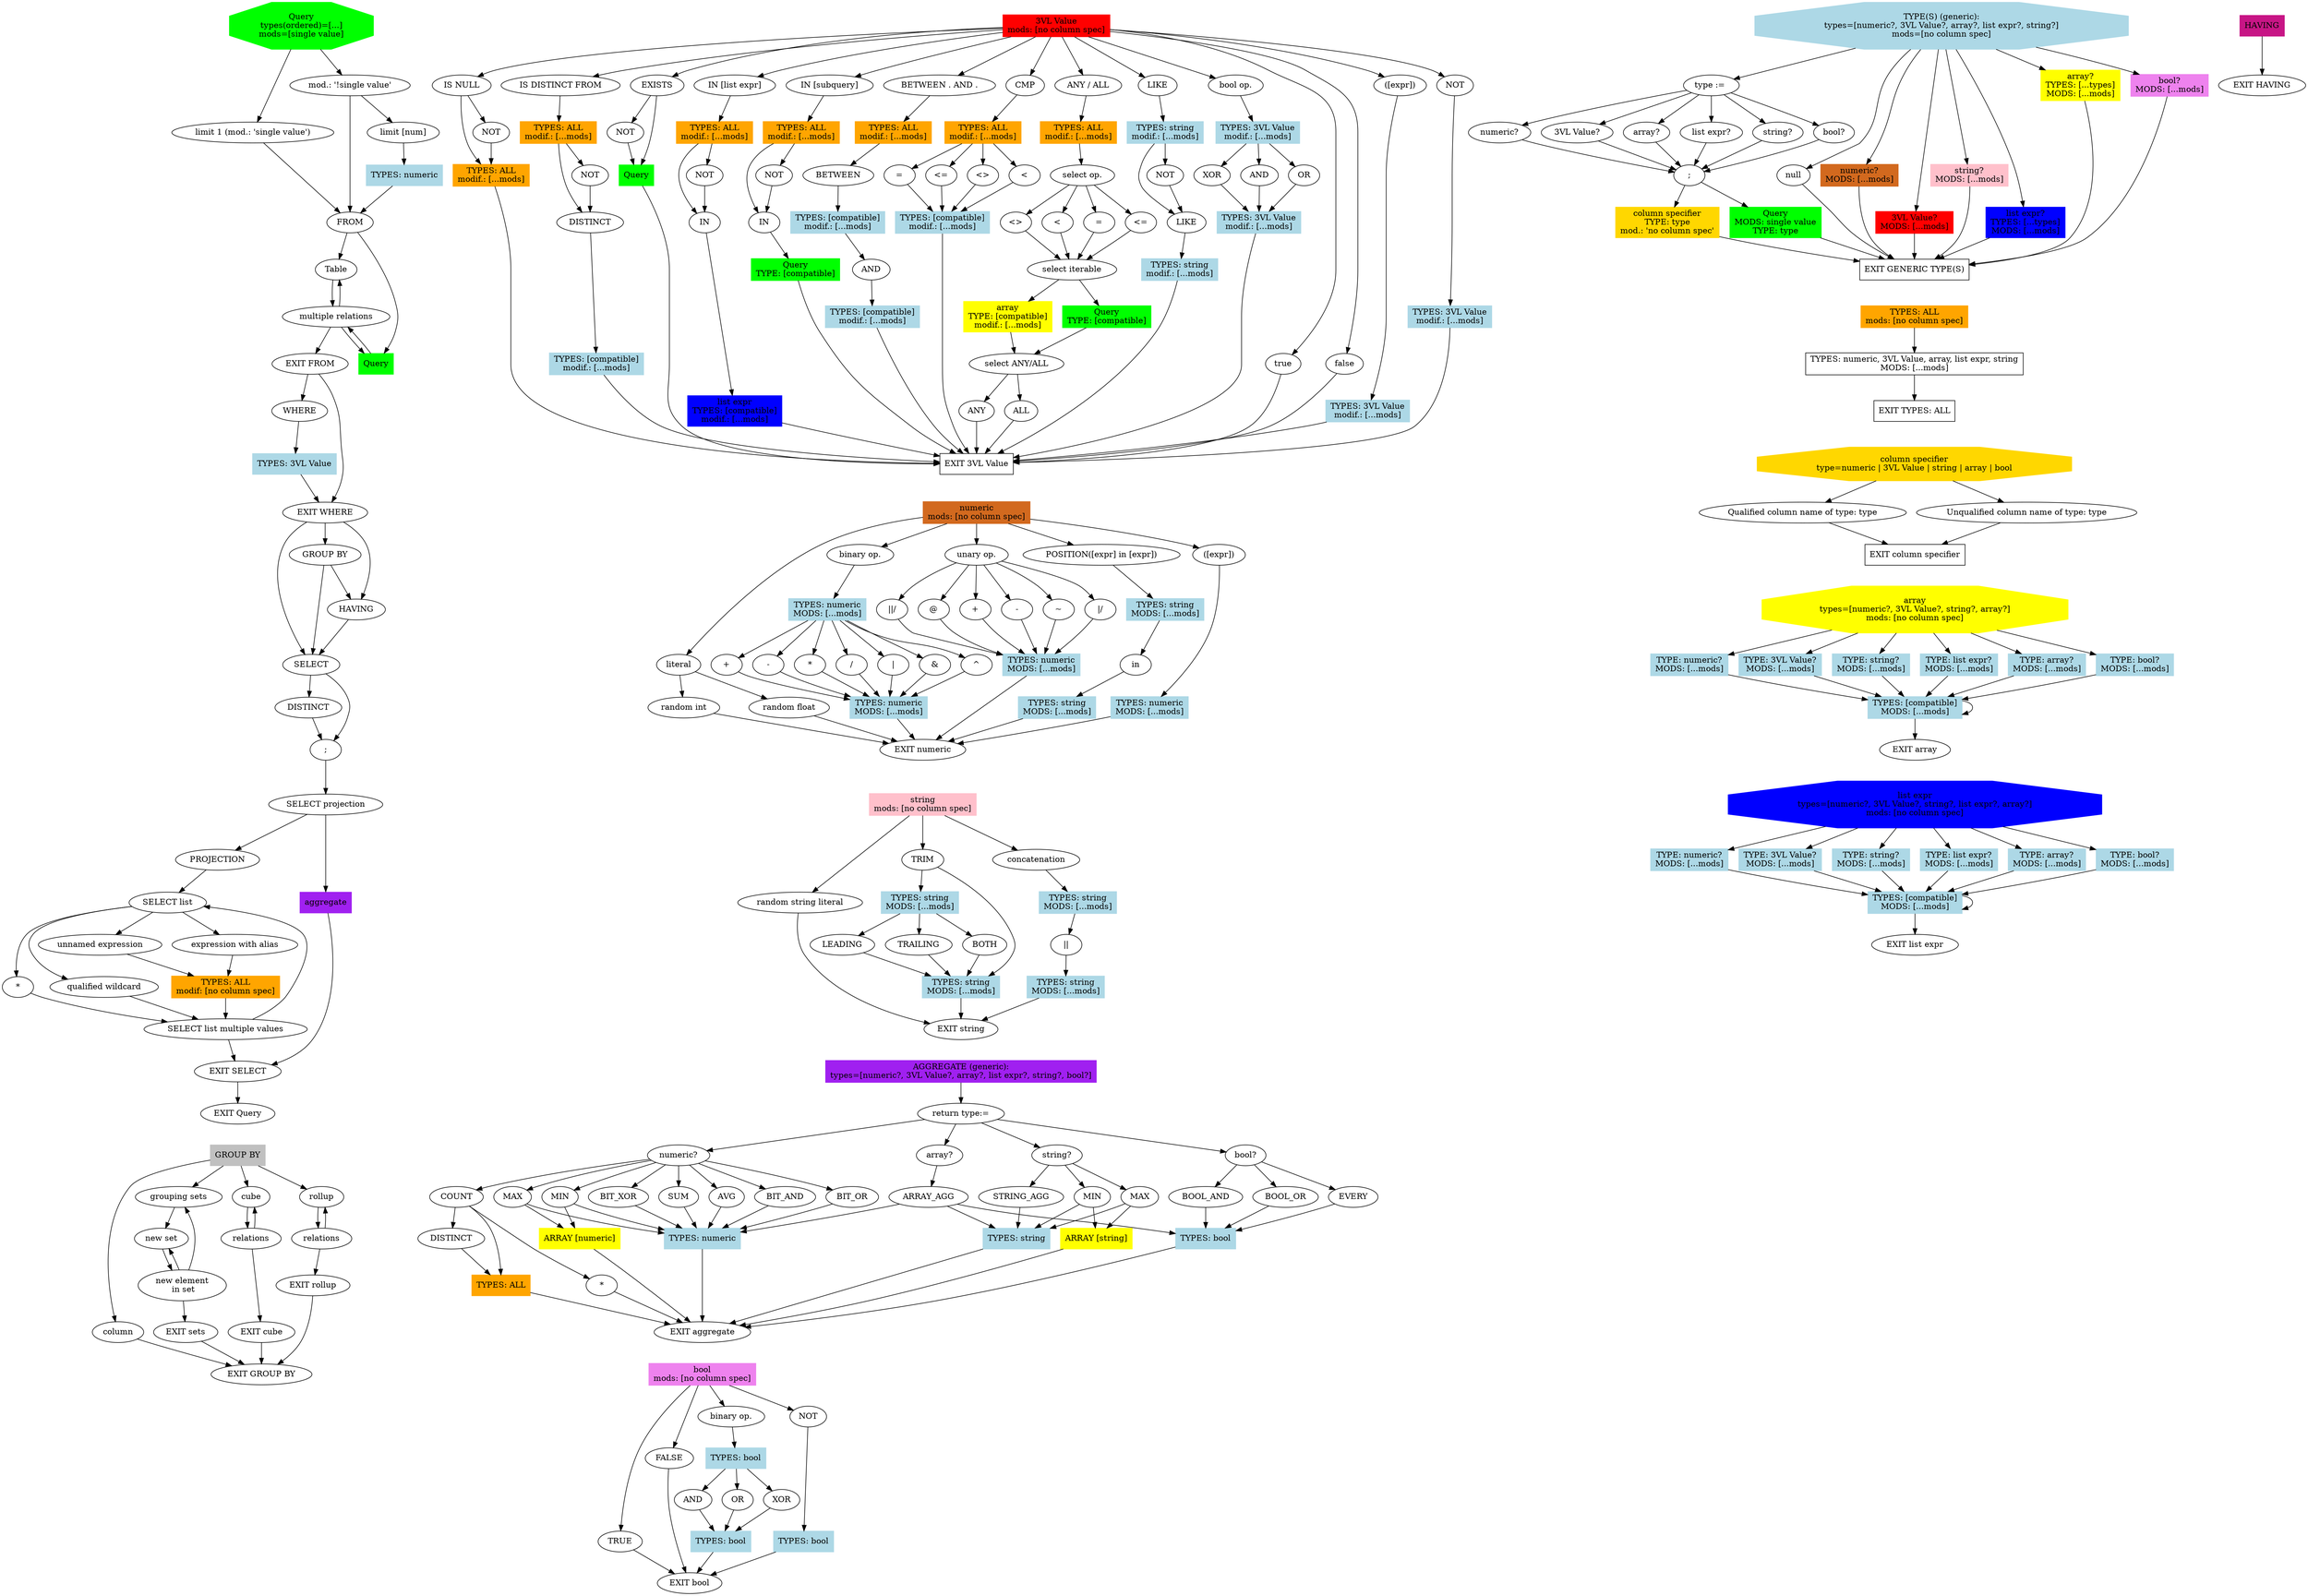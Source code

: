 # Structure is ALWAYS as follows:
# 1. General rule is place function definitions inside their own subgraphs.
# 2. Functional node begins from the node_name node.

# 3. Function definitions look as follows:
# 1) Node with parameters:
# subgraph def_{node_name} {
#     {node_name} [
#         TYPES="[{type_name}, ...]" OR "[any]" OR "[known]" OR "[compatible]",
#         TYPE="{type_name}, ..." OR "known",
#         MODS="[{mod_name}, ...]" OR "[...]" (passes all argument triggers further),
#         ...
#     ]
#     ...
# }
# TYPE, TYPES and MOD in definitions are only for type-checking.
# All specified types of modifiers (TYPE, TYPES, MOD) are required to be passed by caller.
# If TYPES="[any]", all types are selected.
# If TYPES="[compatible]" or TYPES="[known]", the types are popped from the reprective stacks.
# from the respective stacks

# 4. Optional node (with a question mark at the end in definition label):
# {node_name} [OPTIONAL="option_name"]
# option_name is the name of an option listed in function declaration.
# The node will be turned off or on respective to the function call parameters.

# 5. Exit a callable node:
# EXIT_{node_name} [label="EXIT {node_label}"]

# 6. Call a callable node with params:
# call{caller_num}_{node_name} [TYPES={...}, MODS={...}, ...]
# ... -> call...
# there can be multiple callers, so each caller should have a unique id
# values of TYPES and MOD are exact mathes to those in definition

# 7. Call a callable node without params:
# call{caller_num}_{node_name} [...]
# ... -> call...

# 8. These are ignored:
# 1) ... -> ... [color=none]
# 2) Graphviz params in [] (label, shape...)

# 9. Define a node before referencing it:
# FROM []
# Query -> FROM

# 10. Don't do this:
# ... -> ... -> ...

# 11. subgraph ignore {} is completely ignored

# 12. Do NOT use block comments /* */

# 13 [temporary]. Mark nodes that will generate a literal value with 100%
# probability as node[literal="t"]

# 14. To use modifiers provided in arguments, mark a node with trigger="MOD. NAME", trigger_mode="off" / trigger_mode="on"

digraph G {
    subgraph def_Query {
        Query [TYPES="[any]", MODS="[single value]", label="Query\ntypes(ordered)=[...]\nmods=[single value]", shape=octagon, style=filled, color=green]
        EXIT_Query [label="EXIT Query"]

        FROM []

        single_value_true [label="limit 1 (mod.: 'single value')", trigger="single value", trigger_mode="on"]
        Query -> single_value_true
        single_value_true -> FROM

        single_value_false [label="mod.: '!single value'", trigger="single value", trigger_mode="off"]
        Query -> single_value_false
        single_value_false -> FROM

        limit [label="limit [num]"]
        single_value_false -> limit
        call61_types [TYPES="[numeric]", MODS="[no column spec]", label="TYPES: numeric", shape=rectangle, style=filled, color=lightblue]
        limit -> call61_types
        call61_types -> FROM

        FROM_multiple_relations [label="multiple relations"]

        Table []
        FROM -> Table
        Table -> FROM_multiple_relations
        FROM_multiple_relations -> Table

        call0_Query [label="Query", shape=rectangle, TYPES="[any]", MODS="[]", style=filled, color=green]
        FROM -> call0_Query
        call0_Query -> FROM_multiple_relations
        FROM_multiple_relations -> call0_Query

        EXIT_FROM [label="EXIT FROM"]
        FROM_multiple_relations -> EXIT_FROM

        WHERE [label="WHERE"]
        EXIT_FROM -> WHERE

        call53_types [TYPES="[3VL Value]", label="TYPES: 3VL Value", shape=rectangle, style=filled, color=lightblue]
        WHERE -> call53_types

        SELECT []
        EXIT_WHERE [label="EXIT WHERE"]
        call53_types -> EXIT_WHERE
        EXIT_WHERE -> SELECT
        EXIT_FROM -> EXIT_WHERE

        call0_group_by[label="GROUP BY"]
        EXIT_WHERE -> call0_group_by
        
        call0_having[label = "HAVING"]
        call0_group_by -> call0_having
        EXIT_WHERE -> call0_having
        SELECT []
        EXIT_SELECT [label="EXIT SELECT"]
        call0_group_by -> SELECT
        call0_having -> SELECT
        // call0_group_by [label="GROUP BY Statement", TYPES="[known]", shape=rectangle, style=filled, color=gray]
        // EXIT_WHERE -> call0_group_by
        // call0_group_by -> SELECT

        SELECT_DISTINCT [label="DISTINCT"]
        // SELECT_PERCENT [label="PERCENT"]
        // SELECT_TOP [label="TOP"]
        // call43_types [TYPES="[numeric]", label="TYPES: numeric", shape=rectangle, style=filled, color=lightblue]
        // SELECT_WITH_TIES [label="WITH TIES"]
        SELECT_distinct_end [label=";"]
        // SELECT_percent_end [label=";"]

        SELECT -> SELECT_DISTINCT
        SELECT_DISTINCT -> SELECT_distinct_end
        SELECT -> SELECT_distinct_end
        // SELECT_distinct_end -> SELECT_TOP
        // SELECT_TOP -> call43_types
        // call43_types -> SELECT_PERCENT
        // SELECT_PERCENT -> SELECT_percent_end
        // call43_types -> SELECT_percent_end
        // SELECT_percent_end -> SELECT_WITH_TIES

        SELECT_projection [label="SELECT projection"]
        PROJECTION[]
        SELECT_projection -> PROJECTION
        // SELECT_WITH_TIES -> SELECT_projection
        SELECT_distinct_end -> SELECT_projection
        // SELECT_percent_end -> SELECT_projection
        //COUNT_wildcard[label="COUNT(*)"]
        //COUNT_distinct[label="DISTINCT"]
        
        call0_aggregate [label="aggregate", TYPES = "[any]", shape="rectagle", style=filled, color=purple]
        SELECT_projection -> call0_aggregate
        call0_aggregate -> EXIT_SELECT

        SELECT_list [label="SELECT list"]
        SELECT_wildcard[label="*"]
        SELECT_qualified_wildcard[label="qualified wildcard"]
        SELECT_unnamed_expr[label="unnamed expression"]
        SELECT_expr_with_alias[label="expression with alias"]
        SELECT_list_multiple_values[label="SELECT list multiple values"]

        PROJECTION -> SELECT_list
        SELECT_list -> SELECT_wildcard
        SELECT_list -> SELECT_qualified_wildcard
        SELECT_list -> SELECT_unnamed_expr
        SELECT_list -> SELECT_expr_with_alias
        call7_types_all [label="TYPES: ALL\nmodif: [no column spec]", MODS="[no column spec]", shape=rectangle, style=filled, color=orange]
        SELECT_unnamed_expr -> call7_types_all
        SELECT_expr_with_alias -> call7_types_all

        // call0_aggregate_function [label="aggregate function*", TYPES="[known]", shape=rectangle, style=filled, color=peru]
        SELECT_wildcard -> SELECT_list_multiple_values // call0_aggregate_function
        SELECT_qualified_wildcard -> SELECT_list_multiple_values // call0_aggregate_function
        // call0_aggregate_function -> SELECT_list_multiple_values
        call7_types_all -> SELECT_list_multiple_values // call0_aggregate_function
        SELECT_list_multiple_values -> EXIT_SELECT
        SELECT_list_multiple_values -> SELECT_list

        // call0_having [label="HAVING", TYPES="[known]", MODS="[]", shape=rectangle, style=filled, color=mediumvioletred]
        // EXIT_SELECT -> call0_having
        // call0_having -> EXIT_Query
        
        EXIT_SELECT -> EXIT_Query
    }

    subgraph def_VAL_3 {
        VAL_3 [shape=rectangle, label="3VL Value\nmods: [no column spec]", MODS="[no column spec]", style=filled, color=red]
        EXIT_VAL_3 [shape=rectangle, label="EXIT 3VL Value"]

        IsNull [label="IS NULL"]
        call0_types_all [label="TYPES: ALL\nmodif.: [...mods]", MODS="[...]", shape=rectangle, style=filled, color=orange]
        VAL_3 -> IsNull
        IsNull -> call0_types_all
        IsNull_not [label="NOT"]
        IsNull -> IsNull_not
        IsNull_not -> call0_types_all
        call0_types_all -> EXIT_VAL_3

        IsDistinctFrom [label="IS DISTINCT FROM"]
        call1_types_all [label="TYPES: ALL\nmodif.: [...mods]", MODS="[...]", shape=rectangle, style=filled, color=orange]
        IsDistinctNOT [label="NOT"]
        DISTINCT []
        call21_types [MODS="[...]", TYPES="[compatible]", label="TYPES: [compatible]\nmodif.: [...mods]", shape=rectangle, style=filled, color=lightblue]
        VAL_3 -> IsDistinctFrom
        IsDistinctFrom -> call1_types_all
        call1_types_all -> IsDistinctNOT
        IsDistinctNOT -> DISTINCT
        call1_types_all -> DISTINCT
        DISTINCT -> call21_types
        call21_types -> EXIT_VAL_3

        Exists_not [label="NOT"]
        Exists [label="EXISTS"]
        call2_Query [TYPES="[any]", MODS="[]", label="Query", shape=rectangle, style=filled, color=green]
        VAL_3 -> Exists
        Exists -> call2_Query
        call2_Query -> EXIT_VAL_3
        Exists -> Exists_not
        Exists_not -> call2_Query

        InList[label="IN [list expr]"]
        InListNot [label="NOT"]
        InListIn [label="IN"]
        VAL_3 -> InList
        call2_types_all [label="TYPES: ALL\nmodif.: [...mods]", MODS="[...]", shape=rectangle, style=filled, color=orange]
        InList -> call2_types_all
        call2_types_all -> InListNot
        InListNot -> InListIn
        call2_types_all -> InListIn
        call1_list_expr [TYPES="[compatible]", MODS="[...]", label="list expr\nTYPES: [compatible]\nmodif.: [...mods]", shape=rectangle, style=filled, color=blue]
        InListIn -> call1_list_expr
        call1_list_expr -> EXIT_VAL_3

        InSubquery[label="IN [subquery]"]
        InSubqueryNot [label="NOT"]
        InSubqueryIn [label="IN"]
        call3_types_all [label="TYPES: ALL\nmodif.: [...mods]", MODS="[...]", shape=rectangle, style=filled, color=orange]
        VAL_3 -> InSubquery
        InSubquery -> call3_types_all
        call3_types_all -> InSubqueryNot
        InSubqueryNot -> InSubqueryIn
        call3_types_all -> InSubqueryIn
        call3_Query [TYPES="[compatible]", MODS="[]", label="Query\nTYPE: [compatible]", shape=rectangle, style=filled, color=green]
        InSubqueryIn -> call3_Query
        call3_Query -> EXIT_VAL_3

        Between[label="BETWEEN . AND ."]
        BetweenBetween [label="BETWEEN"]
        BetweenBetweenAnd [label="AND"]
        VAL_3 -> Between
        call4_types_all [label="TYPES: ALL\nmodif.: [...mods]", MODS="[...]", shape=rectangle, style=filled, color=orange]
        Between -> call4_types_all
        call4_types_all -> BetweenBetween
        call22_types [MODS="[...]", TYPES="[compatible]", label="TYPES: [compatible]\nmodif.: [...mods]", shape=rectangle, style=filled, color=lightblue]
        BetweenBetween -> call22_types
        call22_types -> BetweenBetweenAnd
        call23_types [MODS="[...]", TYPES="[compatible]", label="TYPES: [compatible]\nmodif.: [...mods]", shape=rectangle, style=filled, color=lightblue]
        BetweenBetweenAnd -> call23_types
        call23_types -> EXIT_VAL_3

        BinaryComp[label="CMP"]
        BinaryCompLess [label="<"]
        BinaryCompEqual [label="="]
        BinaryCompLessEqual [label="<="]
        BinaryCompUnEqual [label="<>"]
        VAL_3 -> BinaryComp
        call5_types_all [label="TYPES: ALL\nmodif.: [...mods]", MODS="[...]", shape=rectangle, style=filled, color=orange]
        BinaryComp -> call5_types_all
        call24_types [MODS="[...]", TYPES="[compatible]", label="TYPES: [compatible]\nmodif.: [...mods]", shape=rectangle, style=filled, color=lightblue]
        call5_types_all -> BinaryCompLess
        BinaryCompLess -> call24_types
        call5_types_all -> BinaryCompEqual
        BinaryCompEqual -> call24_types
        call5_types_all -> BinaryCompLessEqual
        BinaryCompLessEqual -> call24_types
        call5_types_all -> BinaryCompUnEqual
        BinaryCompUnEqual -> call24_types
        call24_types -> EXIT_VAL_3

        AnyAll[label="ANY / ALL"]
        AnyAllSelectOp[label="select op."]
        AnyAllLess [label="<"]
        AnyAllEqual [label="="]
        AnyAllLessEqual [label="<="]
        AnyAllUnEqual [label="<>"]
        AnyAllSelectIter[label="select iterable"]
        AnyAllAnyAll[label="select ANY/ALL"]
        AnyAllAnyAllAny[label="ANY"]
        AnyAllAnyAllAll[label="ALL"]
        VAL_3 -> AnyAll
        call6_types_all [label="TYPES: ALL\nmodif.: [...mods]", MODS="[...]", shape=rectangle, style=filled, color=orange]
        AnyAll -> call6_types_all
        call6_types_all -> AnyAllSelectOp
        AnyAllSelectOp -> AnyAllLess
        AnyAllLess -> AnyAllSelectIter
        AnyAllSelectOp -> AnyAllEqual
        AnyAllEqual -> AnyAllSelectIter
        AnyAllSelectOp -> AnyAllLessEqual
        AnyAllLessEqual -> AnyAllSelectIter
        AnyAllSelectOp -> AnyAllUnEqual
        AnyAllUnEqual -> AnyAllSelectIter
        call4_Query [TYPES="[compatible]", label="Query\nTYPE: [compatible]", shape=rectangle, style=filled, color=green]
        AnyAllSelectIter -> call4_Query
        call4_Query -> AnyAllAnyAll
        call1_array [TYPES="[compatible]", MODS="[...]", label="array\nTYPE: [compatible]\nmodif.: [...mods]", shape=rectangle, style=filled, color=yellow]
        AnyAllSelectIter -> call1_array
        call1_array -> AnyAllAnyAll
        AnyAllAnyAll -> AnyAllAnyAllAny
        AnyAllAnyAllAny -> EXIT_VAL_3
        AnyAllAnyAll -> AnyAllAnyAllAll
        AnyAllAnyAllAll -> EXIT_VAL_3

        BinaryStringLike[label="LIKE"]
        BinaryStringLikeNot [label="NOT"]
        BinaryStringLikeIn [label="LIKE"]
        VAL_3 -> BinaryStringLike
        call25_types [MODS="[...]", TYPES="[string]", label="TYPES: string\nmodif.: [...mods]", shape=rectangle, style=filled, color=lightblue]
        BinaryStringLike -> call25_types
        call25_types -> BinaryStringLikeNot
        BinaryStringLikeNot -> BinaryStringLikeIn
        call25_types -> BinaryStringLikeIn
        call26_types [MODS="[...]", TYPES="[string]", label="TYPES: string\nmodif.: [...mods]", shape=rectangle, style=filled, color=lightblue]
        BinaryStringLikeIn -> call26_types
        call26_types -> EXIT_VAL_3

        BinaryBooleanOpV3[label="bool op."]
        BinaryBooleanOpV3AND [label="AND"]
        BinaryBooleanOpV3OR [label="OR"]
        BinaryBooleanOpV3XOR [label="XOR"]
        VAL_3 -> BinaryBooleanOpV3
        call27_types [MODS="[...]", TYPES="[3VL Value]", label="TYPES: 3VL Value\nmodif.: [...mods]", shape=rectangle, style=filled, color=lightblue]
        BinaryBooleanOpV3 -> call27_types
        call27_types -> BinaryBooleanOpV3AND
        call28_types [MODS="[...]", TYPES="[3VL Value]", label="TYPES: 3VL Value\nmodif.: [...mods]", shape=rectangle, style=filled, color=lightblue]
        BinaryBooleanOpV3AND -> call28_types
        call27_types -> BinaryBooleanOpV3OR
        BinaryBooleanOpV3OR -> call28_types
        call27_types -> BinaryBooleanOpV3XOR
        BinaryBooleanOpV3XOR -> call28_types
        call28_types -> EXIT_VAL_3

        true [literal="t"]
        VAL_3 -> true
        true -> EXIT_VAL_3
        false [literal="t"]
        VAL_3 -> false
        false -> EXIT_VAL_3

        Nested_VAL_3[label="([expr])"]
        VAL_3 -> Nested_VAL_3
        call29_types [MODS="[...]", TYPES="[3VL Value]", label="TYPES: 3VL Value\nmodif.: [...mods]", shape=rectangle, style=filled, color=lightblue]
        Nested_VAL_3 -> call29_types
        call29_types -> EXIT_VAL_3

        UnaryNot_VAL_3[label="NOT"]
        call30_types [MODS="[...]", TYPES="[3VL Value]", label="TYPES: 3VL Value\nmodif.: [...mods]", shape=rectangle, style=filled, color=lightblue]
        VAL_3 -> UnaryNot_VAL_3
        UnaryNot_VAL_3 -> call30_types
        call30_types -> EXIT_VAL_3
    }

    subgraph def_numeric {
        numeric [shape=rectangle, label="numeric\nmods: [no column spec]", MODS="[no column spec]", style=filled, color=chocolate]
        EXIT_numeric [label="EXIT numeric"]

        numeric_literal[label="literal", literal="t"]
        numeric -> numeric_literal
        numeric_literal_int[label="random int", literal="t"]
        numeric_literal -> numeric_literal_int
        numeric_literal_int -> EXIT_numeric
        numeric_literal_float[label="random float", literal="t"]
        numeric_literal -> numeric_literal_float
        numeric_literal_float -> EXIT_numeric

        BinaryNumericOp[label="binary op."]
        call47_types [TYPES="[numeric]", MODS="[...]", label="TYPES: numeric\nMODS: [...mods]", shape=rectangle, style=filled, color=lightblue]
        numeric -> BinaryNumericOp
        call48_types [TYPES="[numeric]", MODS="[...]", label="TYPES: numeric\nMODS: [...mods]", shape=rectangle, style=filled, color=lightblue]
        BinaryNumericOp -> call48_types
        binary_numeric_plus [label="+"]
        call48_types -> binary_numeric_plus
        binary_numeric_plus -> call47_types
        binary_numeric_minus [label="-"]
        call48_types -> binary_numeric_minus
        binary_numeric_minus -> call47_types
        binary_numeric_mul [label="*"]
        call48_types -> binary_numeric_mul
        binary_numeric_mul -> call47_types
        binary_numeric_div [label="/"]
        call48_types -> binary_numeric_div
        binary_numeric_div -> call47_types
        binary_numeric_bin_or [label="|"]
        call48_types -> binary_numeric_bin_or
        binary_numeric_bin_or -> call47_types
        binary_numeric_bin_and [label="&"]
        call48_types -> binary_numeric_bin_and
        binary_numeric_bin_and -> call47_types
        binary_numeric_bin_xor [label="^"]
        call48_types -> binary_numeric_bin_xor
        binary_numeric_bin_xor -> call47_types
        call47_types -> EXIT_numeric

        UnaryNumericOp [label="unary op."]
        call1_types [TYPES="[numeric]", MODS="[...]", label="TYPES: numeric\nMODS: [...mods]", shape=rectangle, style=filled, color=lightblue]
        numeric -> UnaryNumericOp
        unary_numeric_plus[label="+"]
        UnaryNumericOp -> unary_numeric_plus
        unary_numeric_plus -> call1_types
        unary_numeric_minus[label="-"]
        UnaryNumericOp -> unary_numeric_minus
        unary_numeric_minus -> call1_types
        unary_numeric_bin_not [label="~"]
        UnaryNumericOp -> unary_numeric_bin_not
        unary_numeric_bin_not -> call1_types
        unary_numeric_sq_root [label="|/"]
        UnaryNumericOp -> unary_numeric_sq_root
        unary_numeric_sq_root -> call1_types
        unary_numeric_cub_root [label="||/"]
        UnaryNumericOp -> unary_numeric_cub_root
        unary_numeric_cub_root -> call1_types
        // unary_numeric_postfix_fact [label="!"]         // THESE 2 WERE REMOVED FROM POSTGRESQL
        // UnaryNumericOp -> unary_numeric_postfix_fact
        // unary_numeric_postfix_fact -> call1_types
        // unary_numeric_prefix_fact [label="!!"]
        // UnaryNumericOp -> unary_numeric_prefix_fact
        // unary_numeric_prefix_fact -> call1_types
        unary_numeric_abs [label="@"]
        UnaryNumericOp -> unary_numeric_abs
        unary_numeric_abs -> call1_types
        call1_types -> EXIT_numeric

        numeric_string_Position[label="POSITION([expr] in [expr])"]
        numeric -> numeric_string_Position
        call2_types [TYPES="[string]", MODS="[...]", label="TYPES: string\nMODS: [...mods]", shape=rectangle, style=filled, color=lightblue]
        numeric_string_Position -> call2_types
        string_position_in [label="in"]
        call2_types -> string_position_in
        call3_types [TYPES="[string]", MODS="[...]", label="TYPES: string\nMODS: [...mods]", shape=rectangle, style=filled, color=lightblue]
        string_position_in -> call3_types
        call3_types -> EXIT_numeric

        Nested_numeric[label="([expr])"]
        numeric -> Nested_numeric
        call4_types [TYPES="[numeric]", MODS="[...]", label="TYPES: numeric\nMODS: [...mods]", shape=rectangle, style=filled, color=lightblue]
        Nested_numeric -> call4_types
        call4_types -> EXIT_numeric
    }

    subgraph def_string {
        string [label="string\nmods: [no column spec]", MODS="[no column spec]", shape=rectangle, style=filled, color=pink]
        EXIT_string [label="EXIT string"]

        string_literal [label="random string literal", literal="t"]
        string -> string_literal
        string_literal -> EXIT_string

        string_trim[label="TRIM"]
        string -> string_trim
        call5_types [TYPES="[string]", MODS="[...]", label="TYPES: string\nMODS: [...mods]", shape=rectangle, style=filled, color=lightblue]
        string_trim -> call5_types
        call6_types [TYPES="[string]", MODS="[...]", label="TYPES: string\nMODS: [...mods]", shape=rectangle, style=filled, color=lightblue]
        string_trim -> call6_types
        BOTH []
        call6_types -> BOTH
        BOTH -> call5_types
        LEADING []
        call6_types -> LEADING
        LEADING -> call5_types
        TRAILING []
        call6_types -> TRAILING
        TRAILING -> call5_types
        call5_types -> EXIT_string

        string_concat [label="concatenation"]
        string -> string_concat
        call7_types [TYPES="[string]", MODS="[...]", label="TYPES: string\nMODS: [...mods]", shape=rectangle, style=filled, color=lightblue]
        string_concat -> call7_types
        string_concat_concat [label="||"]
        call7_types -> string_concat_concat
        call8_types [TYPES="[string]", MODS="[...]", label="TYPES: string\nMODS: [...mods]", shape=rectangle, style=filled, color=lightblue]
        string_concat_concat -> call8_types
        call8_types -> EXIT_string

        // string_substring[label="substring"]
        // string -> string_substring
        // call9_types [TYPES="[string]", MODS="[...]", label="TYPES: string\nMODS: [...mods]", shape=rectangle, style=filled, color=lightblue]
        // string_substring -> call9_types
        // string_substr_numeric_from_from[label="from"]
        // call9_types -> string_substr_numeric_from_from
        // call10_types [TYPES="[numeric]", MODS="[...]", label="TYPES: numeric\nMODS: [...mods]", shape=rectangle, style=filled, color=lightblue]
        // string_substr_numeric_from_from -> call10_types
        // call10_types -> EXIT_string
        // string_substr_numeric_len_len [label="length"]
        // call10_types -> string_substr_numeric_len_len
        // call11_types [TYPES="[numeric]", MODS="[...]", label="TYPES: numeric\nMODS: [...mods]", shape=rectangle, style=filled, color=lightblue]
        // string_substr_numeric_len_len -> call11_types
        // call11_types -> EXIT_string
    }
    
    subgraph def_bool {
        bool [label="bool\nmods: [no column spec]", shape=rectangle, MODS="[no column spec]", style=filled, color=violet]
        EXIT_bool [label = "EXIT bool"]
        
        bool_true [label="TRUE"]
        bool_false [label="FALSE"]
        
        bool -> bool_true
        bool -> bool_false
        bool_true -> EXIT_bool
        bool_false -> EXIT_bool
        
        BinaryBoolOp [label = "binary op."]
        BoolAnd [label="AND"]
        BoolOr [label="OR"]
        BoolXor [label = "XOR"]
        BoolNot [label = "NOT"]
        
        call62_types [TYPES="[bool]", label="TYPES: bool", shape=rectangle, style=filled, color=lightblue]
        bool -> BoolNot
        BoolNot -> call62_types
        call62_types -> EXIT_bool
        
        call54_types [TYPES="[bool]", label="TYPES: bool", shape=rectangle, style=filled, color=lightblue]
        bool -> BinaryBoolOp
        BinaryBoolOp -> call54_types
        call54_types -> BoolOr
        call54_types -> BoolXor
        call54_types -> BoolAnd
        
        call55_types [TYPES="[bool]", label="TYPES: bool", shape=rectangle, style=filled, color=lightblue]
        BoolOr -> call55_types
        BoolXor -> call55_types
        BoolAnd -> call55_types
        call55_types -> EXIT_bool
    }
    
    subgraph def_types {
        types [TYPES="[numeric, 3VL Value, array, list expr, string, bool]", MODS="[no column spec]", label="TYPE(S) (generic):\ntypes=[numeric?, 3VL Value?, array?, list expr?, string?]\nmods=[no column spec]", shape=octagon, style=filled, color=lightblue]
        EXIT_types [label="EXIT GENERIC TYPE(S)", shape=rectangle]

        types_select_type[label="type := "]
        types_select_type_end[label=";"]
        types -> types_select_type
        types_select_type_numeric[OPTIONAL="numeric", label="numeric?"]
        types_select_type -> types_select_type_numeric
        types_select_type_numeric -> types_select_type_end
        types_select_type_3vl[OPTIONAL="3VL Value", label="3VL Value?"]
        types_select_type -> types_select_type_3vl
        types_select_type_3vl -> types_select_type_end
        types_select_type_array[OPTIONAL="array", label="array?"]
        types_select_type -> types_select_type_array
        types_select_type_array -> types_select_type_end
        types_select_type_list_expr[OPTIONAL="list expr", label="list expr?"]
        types_select_type -> types_select_type_list_expr
        types_select_type_list_expr -> types_select_type_end
        types_select_type_string[OPTIONAL="string", label="string?"]
        types_select_type -> types_select_type_string
        types_select_type_string -> types_select_type_end
        types_select_type_bool[OPTIONAL="bool", label="bool?"]
        types_select_type -> types_select_type_bool
        types_select_type_bool -> types_select_type_end


        call0_column_spec [TYPE="known", trigger="no column spec", trigger_mode="off", label="column specifier\nTYPE: type\nmod.: 'no column spec'", shape=rectangle, style=filled, color=gold]
        types_select_type_end -> call0_column_spec
        call0_column_spec -> EXIT_types

        call1_Query [TYPES="[known]", MODS="[single value]", label="Query\nMODS: single value\nTYPE: type", shape=rectangle, style=filled, color=green]
        types_select_type_end -> call1_Query
        call1_Query -> EXIT_types

        types_null [label="null"]
        types -> types_null
        types_null -> EXIT_types

        call0_numeric [OPTIONAL="numeric", label="numeric?\nMODS: [...mods]", MODS="[...]", shape=rectangle, style=filled, color=chocolate]
        types -> call0_numeric
        call0_numeric -> EXIT_types

        call1_VAL_3 [OPTIONAL="3VL Value", label="3VL Value?\nMODS: [...mods]", MODS="[...]", shape=rectangle, style=filled, color=red]
        types -> call1_VAL_3
        call1_VAL_3 -> EXIT_types

        call0_string [OPTIONAL="string", label="string?\nMODS: [...mods]", MODS="[...]", shape=rectangle, style=filled, color=pink]
        types -> call0_string
        call0_string -> EXIT_types

        call0_list_expr [OPTIONAL="list expr", TYPES="[known]", MODS="[...]", label="list expr?\nTYPES: [...types]\nMODS: [...mods]", shape=rectangle, style=filled, color=blue]
        types -> call0_list_expr
        call0_list_expr -> EXIT_types

        call0_array [OPTIONAL="array", TYPES="[known]", MODS="[...]", label="array?\nTYPES: [...types]\nMODS: [...mods]", shape=rectangle, style=filled, color=yellow]
        types -> call0_array
        call0_array -> EXIT_types
        
        call0_bool [OPTIONAL="bool", TYPES="[known]", MODS="[...]", label="bool?\nMODS: [...mods]", shape=rectangle, style=filled, color=violet]
        types -> call0_bool
        call0_bool -> EXIT_types
    }

    subgraph def_types_all {
        types_all [label="TYPES: ALL\nmods: [no column spec]", MODS="[no column spec]", shape=rectangle, style=filled, color=orange]
        EXIT_types_all [label="EXIT TYPES: ALL", shape=rectangle]

        call0_types [TYPES="[numeric, 3VL Value, array, list expr, string]", MODS="[...]", label="TYPES: numeric, 3VL Value, array, list expr, string\nMODS: [...mods]", shape=rectangle]
        types_all -> call0_types
        call0_types -> EXIT_types_all
    }

    subgraph def_column_spec {
        column_spec [TYPE="numeric, 3VL Value, string, array, bool", label="column specifier\ntype=numeric | 3VL Value | string | array | bool", shape=octagon, style=filled, color=gold]
        EXIT_column_spec [label="EXIT column specifier", shape=rectangle]

        qualified_name [label="Qualified column name of type: type"]
        column_spec -> qualified_name
        qualified_name -> EXIT_column_spec
        unqualified_name [label="Unqualified column name of type: type"]
        column_spec -> unqualified_name
        unqualified_name -> EXIT_column_spec
    }

    subgraph def_array {
        array [TYPES="[numeric, 3VL Value, string, list expr, array, bool]", MODS="[no column spec]", label="array\ntypes=[numeric?, 3VL Value?, string?, array?]\nmods: [no column spec]", shape=octagon, style=filled, color=yellow]
        EXIT_array[label="EXIT array"]

        call50_types [TYPES="[compatible]", label="TYPES: [compatible]\nMODS: [...mods]", MODS="[...]", shape=rectangle, style=filled, color=lightblue]
        call50_types -> call50_types

        call12_types [OPTIONAL="numeric", TYPES="[numeric]", label="TYPE: numeric?\nMODS: [...mods]", MODS="[...]", shape=rectangle, style=filled, color=lightblue]
        array -> call12_types
        call12_types -> call50_types

        call13_types [OPTIONAL="3VL Value", TYPES="[3VL Value]", label="TYPE: 3VL Value?\nMODS: [...mods]", MODS="[...]", shape=rectangle, style=filled, color=lightblue]
        array -> call13_types
        call13_types -> call50_types

        call31_types [OPTIONAL="string", TYPES="[string]", label="TYPE: string?\nMODS: [...mods]", MODS="[...]", shape=rectangle, style=filled, color=lightblue]
        array -> call31_types
        call31_types -> call50_types

        call51_types [OPTIONAL="list expr", TYPES="[list expr]", label="TYPE: list expr?\nMODS: [...mods]", MODS="[...]", shape=rectangle, style=filled, color=lightblue]
        array -> call51_types
        call51_types -> call50_types

        call14_types [OPTIONAL="array", TYPES="[array]", label="TYPE: array?\nMODS: [...mods]", MODS="[...]", shape=rectangle, style=filled, color=lightblue]
        array -> call14_types
        call14_types -> call50_types
        
        call60_types [OPTIONAL="bool", TYPES="[bool]", label="TYPE: bool?\nMODS: [...mods]", shape=rectangle, MODS="[...]", style=filled, color=lightblue]
        array -> call60_types
        call60_types -> call50_types

        call50_types -> EXIT_array
    }

    subgraph def_list_expr {
        list_expr[TYPES="[numeric, 3VL Value, string, list expr, array, bool]", MODS="[no column spec]", label="list expr\ntypes=[numeric?, 3VL Value?, string?, list expr?, array?]\nmods: [no column spec]", shape=octagon, style=filled, color=blue]
        EXIT_list_expr[label="EXIT list expr"]

        call49_types [TYPES="[compatible]", label="TYPES: [compatible]\nMODS: [...mods]", MODS="[...]", shape=rectangle, style=filled, color=lightblue]

        call16_types [OPTIONAL="numeric", TYPES="[numeric]", label="TYPE: numeric?\nMODS: [...mods]", MODS="[...]", shape=rectangle, style=filled, color=lightblue]
        list_expr -> call16_types
        call16_types -> call49_types

        call17_types [OPTIONAL="3VL Value", TYPES="[3VL Value]", label="TYPE: 3VL Value?\nMODS: [...mods]", MODS="[...]", shape=rectangle, style=filled, color=lightblue]
        list_expr -> call17_types
        call17_types -> call49_types

        call18_types [OPTIONAL="string", TYPES="[string]", label="TYPE: string?\nMODS: [...mods]", MODS="[...]", shape=rectangle, style=filled, color=lightblue]
        list_expr -> call18_types
        call18_types -> call49_types

        call19_types [OPTIONAL="list expr", TYPES="[list expr]", label="TYPE: list expr?\nMODS: [...mods]", MODS="[...]", shape=rectangle, style=filled, color=lightblue]
        list_expr -> call19_types
        call19_types -> call49_types

        call20_types [OPTIONAL="array", TYPES="[array]", label="TYPE: array?\nMODS: [...mods]", MODS="[...]", shape=rectangle, style=filled, color=lightblue]
        list_expr -> call20_types
        call20_types -> call49_types
        
        call59_types [OPTIONAL="bool", TYPES="[bool]", label="TYPE: bool?\nMODS: [...mods]", MODS="[...]", shape=rectangle, style=filled, color=lightblue]
        list_expr -> call59_types
        call59_types -> call49_types

        call49_types -> call49_types
        call49_types -> EXIT_list_expr
    }
    
    subgraph def_group_by {
        group_by [label="GROUP BY", shape=rectangle, style=filled, color=gray]
        EXIT_group_by [label="EXIT GROUP BY"]

        grouping_column[label="column"]
        grouping_sets[label="grouping sets"]
        grouping_cube[label="cube"]
        grouping_rollup[label="rollup"]
        
        group_by -> grouping_column
        
        group_by -> grouping_sets
        group_new_set[label = "new set"]
        group_set_element [label = "new element\n in set"]
        EXIT_sets[label = "EXIT sets"]
        grouping_sets -> group_new_set
        group_new_set -> group_set_element
        group_set_element -> grouping_sets
        group_set_element -> group_new_set
        group_set_element -> EXIT_sets

        group_by -> grouping_cube
        cube_relations[label="relations"]
        grouping_cube -> cube_relations
        cube_relations -> grouping_cube
        EXIT_cube [label = "EXIT cube"]
        cube_relations -> EXIT_cube

        group_by -> grouping_rollup
        rollup_relations[label="relations"]
        grouping_rollup -> rollup_relations
        rollup_relations -> grouping_rollup
        EXIT_rollup [label = "EXIT rollup"]
        rollup_relations -> EXIT_rollup

        grouping_column -> EXIT_group_by
        EXIT_sets -> EXIT_group_by
        EXIT_cube -> EXIT_group_by
        EXIT_rollup -> EXIT_group_by
    

        
    }

    subgraph def_having {
        having [label="HAVING", shape=rectangle, style=filled, color=mediumvioletred]
        EXIT_having [label="EXIT HAVING"]
        having -> EXIT_having
    }       

    subgraph def_aggregate {
        aggregate [TYPES="[numeric, array, string, bool]", label="AGGREGATE (generic):\ntypes=[numeric?, 3VL Value?, array?, list expr?, string?, bool?]", shape=rectangle, style=filled, color=purple]        
        EXIT_aggregate [label="EXIT aggregate"]
        
        aggregate_select_return_type [label="return type:="]
        //TODO make these types an "OPTION"
        aggregate -> aggregate_select_return_type
        aggregate_select_type_numeric[OPTIONAL="numeric", label="numeric?"]
        aggregate_select_type_array[OPTIONAL="array", label="array?"]
        aggregate_select_type_string[OPTIONAL="string", label="string?"]
        aggregate_select_type_bool[OPTIONAL="bool", label="bool?"]

        aggregate_select_return_type -> aggregate_select_type_numeric
        aggregate_select_return_type -> aggregate_select_type_array
        aggregate_select_return_type -> aggregate_select_type_string
        aggregate_select_return_type -> aggregate_select_type_bool
        
        call56_types [TYPES="[bool]", label="TYPES: bool", shape=rectangle, style=filled, color=lightblue]
        //call57_types [TYPES="[array]", label="TYPES: array", shape=rectangle, style=filled, color=lightblue]
        call52_types [TYPES="[numeric]", label="TYPES: numeric", shape=rectangle, style=filled, color=lightblue]
        //call58_types [TYPES="[string]", label="TYPES: string", shape=rectangle, style=filled, color=lightblue]
        //call62_types [TYPES="[numeric]", label="TYPES: numeric", shape=rectangle, style=filled, color=lightblue]
        call63_types [TYPES="[string]", label="TYPES: string", shape=rectangle, style=filled, color=lightblue]
        call56_types -> EXIT_aggregate
        call52_types -> EXIT_aggregate
        //call57_types -> EXIT_aggregate  
        call63_types -> EXIT_aggregate

        ARRAY_AGG[]
        aggregate_select_type_array -> ARRAY_AGG
        ARRAY_AGG -> call52_types //numeric
        ARRAY_AGG -> call63_types //string
        ARRAY_AGG -> call56_types //bool 
        
        AVG[]
        aggregate_select_type_numeric -> AVG
        AVG -> call52_types
        
        BIT_AND[]
        aggregate_select_type_numeric -> BIT_AND
        BIT_AND -> call52_types

        BIT_OR[]
        aggregate_select_type_numeric -> BIT_OR
        BIT_OR -> call52_types

        BIT_XOR[]
        aggregate_select_type_numeric -> BIT_XOR
        BIT_XOR -> call52_types

        SUM[]
        aggregate_select_type_numeric -> SUM
        SUM -> call52_types

        BOOL_AND[]
        aggregate_select_type_bool -> BOOL_AND
        BOOL_AND -> call56_types

        BOOL_OR[]
        aggregate_select_type_bool -> BOOL_OR
        BOOL_OR -> call56_types

        EVERY[]
        aggregate_select_type_bool -> EVERY
        EVERY -> call56_types

        MAX_string[label = "MAX"]
        //aggregate_select_type_numeric -> MAX
        //max_min_numeric -> call52_types
        //max_min_numeric -> call57_types
        call2_array [TYPES="[string]", label = "ARRAY [string]", shape=rectangle, style=filled, color=yellow]
        call2_array -> EXIT_aggregate
        MAX_string -> call2_array
        aggregate_select_type_string -> MAX_string
        MAX_string -> call63_types

        MIN_string[label="MIN"]
        //aggregate_select_type_numeric -> MIN
        MIN_string -> call2_array
        aggregate_select_type_string -> MIN_string
        MIN_string -> call63_types


        MAX_numeric[label = "MAX"]
        //aggregate_select_type_numeric -> MAX
        //max_min_numeric -> call52_types
        //max_min_numeric -> call57_types
        aggregate_select_type_numeric -> MAX_numeric
        MAX_numeric -> call52_types
        call3_array [TYPES="[numeric]", label = "ARRAY [numeric]", shape=rectangle, style=filled, color=yellow]
        MAX_numeric -> call3_array
        call3_array -> EXIT_aggregate

        MIN_numeric[label="MIN"]
        //aggregate_select_type_numeric -> MIN
        aggregate_select_type_numeric -> MIN_numeric
        MIN_numeric -> call52_types
        MIN_numeric -> call3_array
    

        STRING_AGG[]
        aggregate_select_type_string -> STRING_AGG
        STRING_AGG -> call63_types
        
        COUNT[]
        aggregate_select_type_numeric -> COUNT
        COUNT_wildcard[label="*"]
        COUNT_distinct[label="DISTINCT"]
        call8_types_all [TYPES="[any]", label="TYPES: ALL", shape=rectangle, style=filled, color=orange]
        COUNT -> COUNT_wildcard
        COUNT -> COUNT_distinct
        COUNT -> call8_types_all
        COUNT_distinct -> call8_types_all
        call8_types_all -> EXIT_aggregate
        COUNT_wildcard -> EXIT_aggregate
        
        
    }
    
    subgraph ignore {
        EXIT_VAL_3 -> numeric [color=none]
        EXIT_numeric -> string [color=none]
        EXIT_types -> types_all [color=none]
        EXIT_types_all -> column_spec [color=none]
        EXIT_column_spec -> array [color=none]
        EXIT_array -> list_expr[color=none]
        EXIT_Query -> group_by [color=none]
        EXIT_group_by -> SELECT_projection [color=none]
        EXIT_string -> aggregate [color=none]
        EXIT_aggregate -> bool [color=none]
    }
}